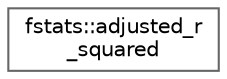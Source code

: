 digraph "Graphical Class Hierarchy"
{
 // LATEX_PDF_SIZE
  bgcolor="transparent";
  edge [fontname=Helvetica,fontsize=10,labelfontname=Helvetica,labelfontsize=10];
  node [fontname=Helvetica,fontsize=10,shape=box,height=0.2,width=0.4];
  rankdir="LR";
  Node0 [label="fstats::adjusted_r\l_squared",height=0.2,width=0.4,color="grey40", fillcolor="white", style="filled",URL="$interfacefstats_1_1adjusted__r__squared.html",tooltip="Computes the adjusted R-squared value for a data set."];
}
